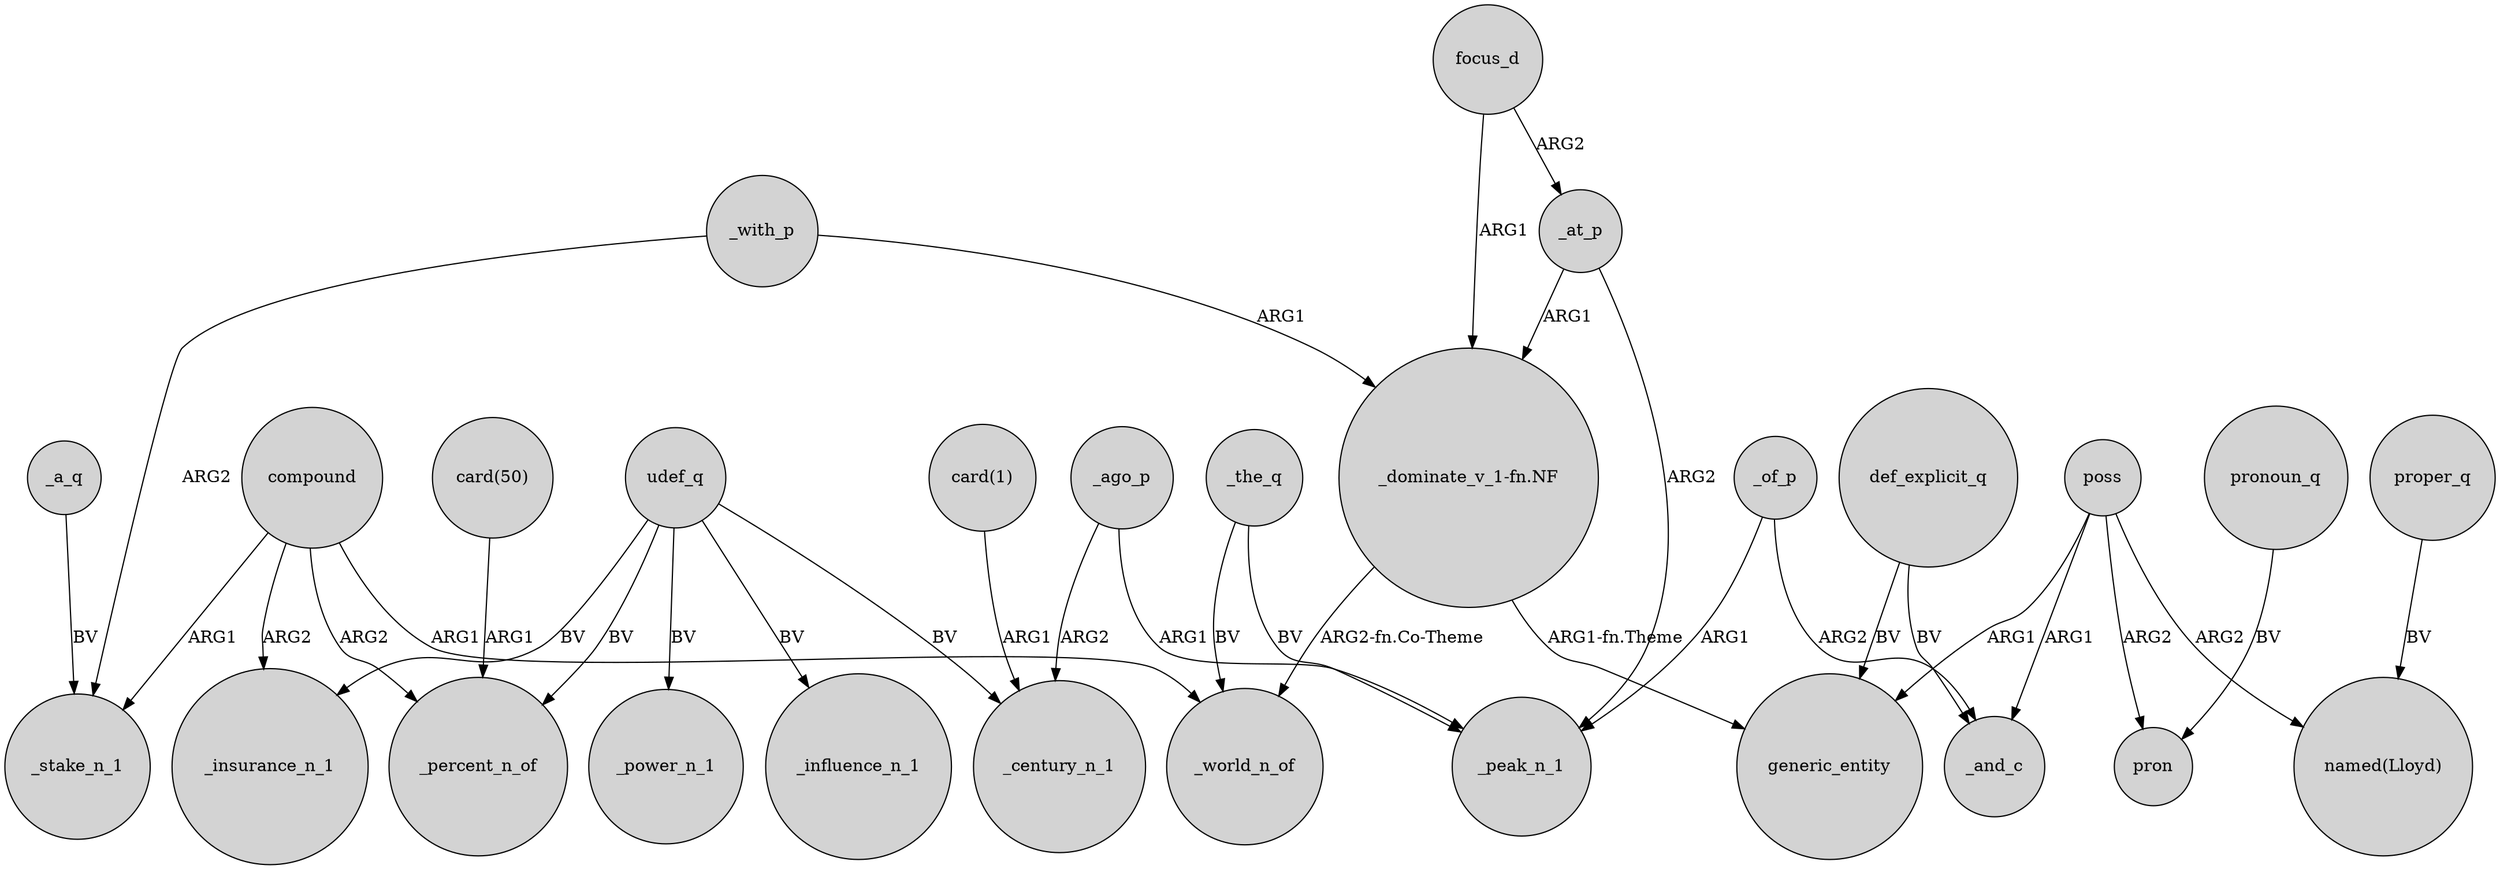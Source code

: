 digraph {
	node [shape=circle style=filled]
	_a_q -> _stake_n_1 [label=BV]
	focus_d -> "_dominate_v_1-fn.NF" [label=ARG1]
	poss -> generic_entity [label=ARG1]
	compound -> _insurance_n_1 [label=ARG2]
	poss -> pron [label=ARG2]
	poss -> _and_c [label=ARG1]
	compound -> _world_n_of [label=ARG1]
	_with_p -> "_dominate_v_1-fn.NF" [label=ARG1]
	def_explicit_q -> _and_c [label=BV]
	udef_q -> _insurance_n_1 [label=BV]
	def_explicit_q -> generic_entity [label=BV]
	_of_p -> _and_c [label=ARG2]
	_ago_p -> _century_n_1 [label=ARG2]
	_at_p -> _peak_n_1 [label=ARG2]
	focus_d -> _at_p [label=ARG2]
	"_dominate_v_1-fn.NF" -> generic_entity [label="ARG1-fn.Theme"]
	compound -> _percent_n_of [label=ARG2]
	proper_q -> "named(Lloyd)" [label=BV]
	pronoun_q -> pron [label=BV]
	_ago_p -> _peak_n_1 [label=ARG1]
	poss -> "named(Lloyd)" [label=ARG2]
	"card(50)" -> _percent_n_of [label=ARG1]
	_the_q -> _peak_n_1 [label=BV]
	udef_q -> _century_n_1 [label=BV]
	compound -> _stake_n_1 [label=ARG1]
	"_dominate_v_1-fn.NF" -> _world_n_of [label="ARG2-fn.Co-Theme"]
	_of_p -> _peak_n_1 [label=ARG1]
	"card(1)" -> _century_n_1 [label=ARG1]
	_at_p -> "_dominate_v_1-fn.NF" [label=ARG1]
	udef_q -> _percent_n_of [label=BV]
	_with_p -> _stake_n_1 [label=ARG2]
	udef_q -> _power_n_1 [label=BV]
	_the_q -> _world_n_of [label=BV]
	udef_q -> _influence_n_1 [label=BV]
}
